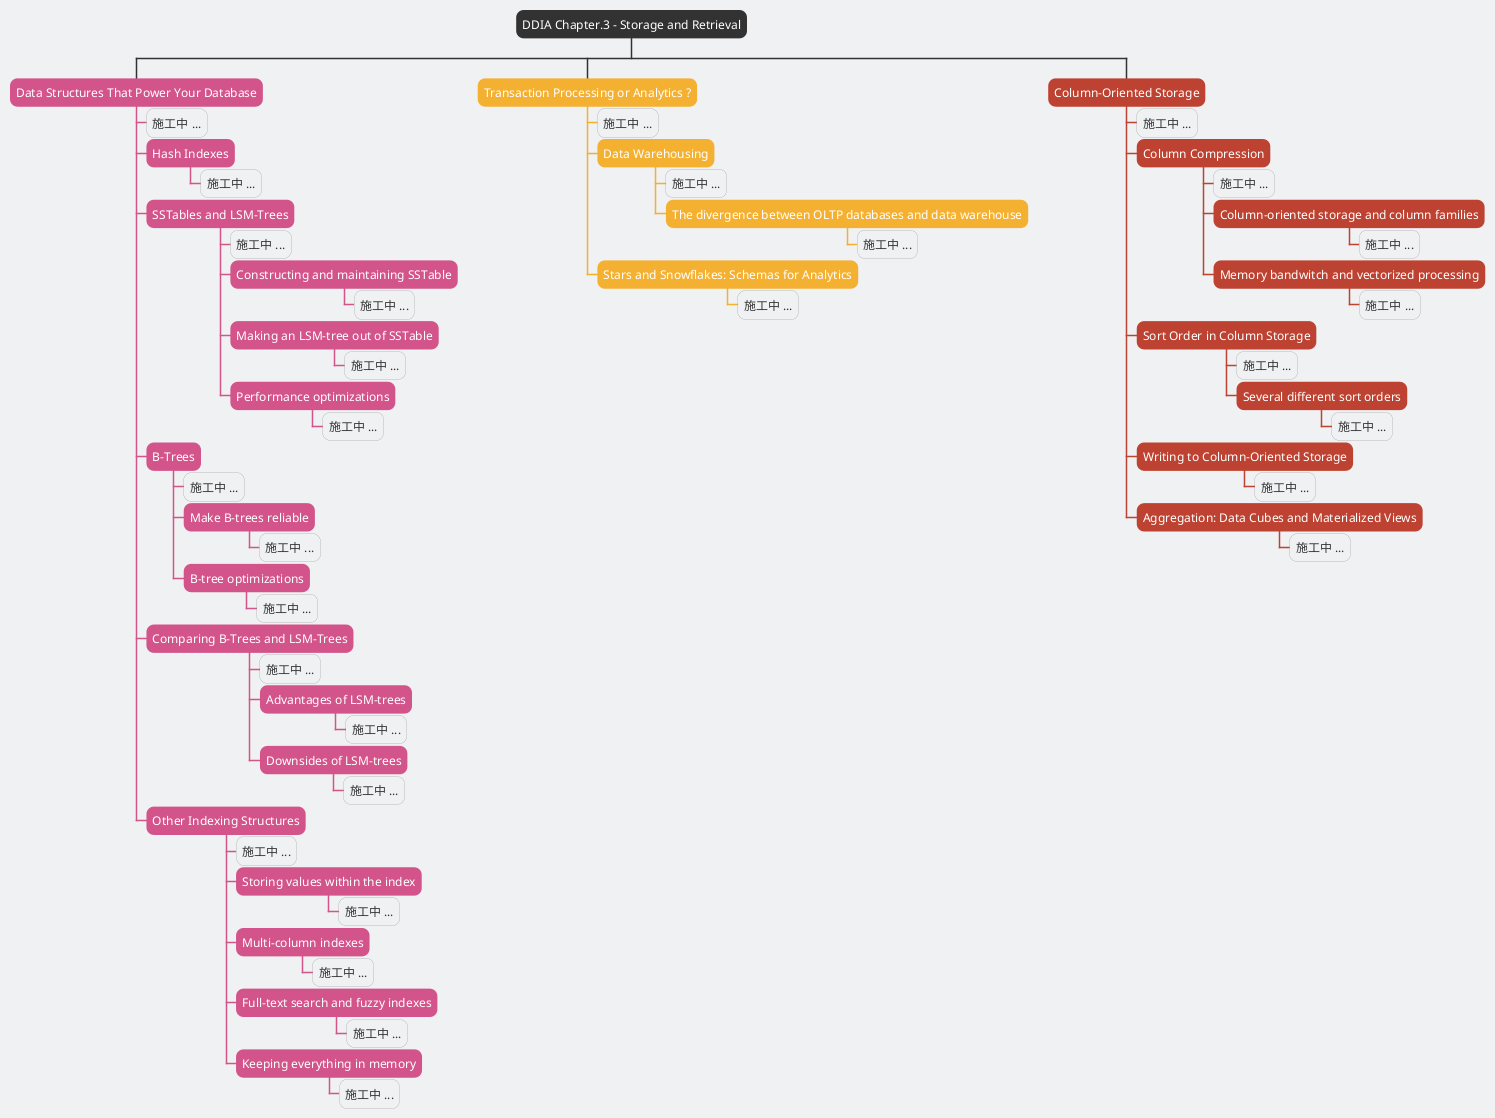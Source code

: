 @startwbs ch3_wbs

skinparam Shadowing false
skinparam BackgroundColor #EFF1F3
skinparam linetype ortho

<style>
arrow {
    LineColor #323232
}
node {
    Padding 6
    Margin 2
    RoundCorner 15
    LineThickness 0.0
    BackgroundColor #EFF1F3
    FontColor #333333
}
.Type_Root {
    BackgroundColor #323232
    FontColor #FFFFFF
    LineColor #323232
}
.Type1_Node {
    BackgroundColor #D3548A
    FontColor #FFFFFF
    LineColor #D3548A
}
.Type1_LeafNode {
    RoundCorner 0
    LineThickness 1.0
    LineColor #D3548A
}
.Type2_Node {
    BackgroundColor #F4B031
    FontColor #FFFFFF
    LineColor #F4B031
}
.Type2_LeafNode {
    RoundCorner 0
    LineThickness 1.0
    LineColor #F4B031
}
.Type3_Node {
    BackgroundColor #BD4231
    FontColor #FFFFFF
    LineColor #BD4231
}
.Type3_LeafNode {
    RoundCorner 0
    LineThickness 1.0
    LineColor #BD4231
}
.Type4_Node {
    BackgroundColor #0F5E8C
    FontColor #FFFFFF
    LineColor #0F5E8C
}
.Type4_LeafNode {
    RoundCorner 0
    LineThickness 1.0
    LineColor #0F5E8C
}
.Type5_Node {
    BackgroundColor #37A7A8
    FontColor #FFFFFF
    LineColor #37A7A8
}
.Type5_LeafNode {
    RoundCorner 0
    LineThickness 1.0
    LineColor #37A7A8
}
</style>

* DDIA Chapter.3 - Storage and Retrieval<<Type_Root>>

** Data Structures That Power Your Database<<Type1_Node>>
*** 施工中 ...

*** Hash Indexes<<Type1_Node>>
**** 施工中 ...

*** SSTables and LSM-Trees<<Type1_Node>>
**** 施工中 ...

**** Constructing and maintaining SSTable<<Type1_Node>>
***** 施工中 ...

**** Making an LSM-tree out of SSTable<<Type1_Node>>
***** 施工中 ...

**** Performance optimizations<<Type1_Node>>
***** 施工中 ...

*** B-Trees<<Type1_Node>>
**** 施工中 ...

**** Make B-trees reliable<<Type1_Node>>
***** 施工中 ...

**** B-tree optimizations<<Type1_Node>>
***** 施工中 ...

*** Comparing B-Trees and LSM-Trees<<Type1_Node>>
**** 施工中 ...

**** Advantages of LSM-trees<<Type1_Node>>
***** 施工中 ...

**** Downsides of LSM-trees<<Type1_Node>>
***** 施工中 ...

*** Other Indexing Structures<<Type1_Node>>
**** 施工中 ...

**** Storing values within the index<<Type1_Node>>
***** 施工中 ...

**** Multi-column indexes<<Type1_Node>>
***** 施工中 ...

**** Full-text search and fuzzy indexes<<Type1_Node>>
***** 施工中 ...

**** Keeping everything in memory<<Type1_Node>>
***** 施工中 ...

** Transaction Processing or Analytics ?<<Type2_Node>>
*** 施工中 ...

*** Data Warehousing<<Type2_Node>>
**** 施工中 ...

**** The divergence between OLTP databases and data warehouse<<Type2_Node>>
***** 施工中 ...

*** Stars and Snowflakes: Schemas for Analytics<<Type2_Node>>
**** 施工中 ...

** Column-Oriented Storage<<Type3_Node>>
*** 施工中 ...

*** Column Compression<<Type3_Node>>
**** 施工中 ...

**** Column-oriented storage and column families<<Type3_Node>>
***** 施工中 ...

**** Memory bandwitch and vectorized processing<<Type3_Node>>
***** 施工中 ...

*** Sort Order in Column Storage<<Type3_Node>>
**** 施工中 ...

**** Several different sort orders<<Type3_Node>>
***** 施工中 ...

*** Writing to Column-Oriented Storage<<Type3_Node>>
**** 施工中 ...

*** Aggregation: Data Cubes and Materialized Views<<Type3_Node>>
**** 施工中 ...

@endwbs